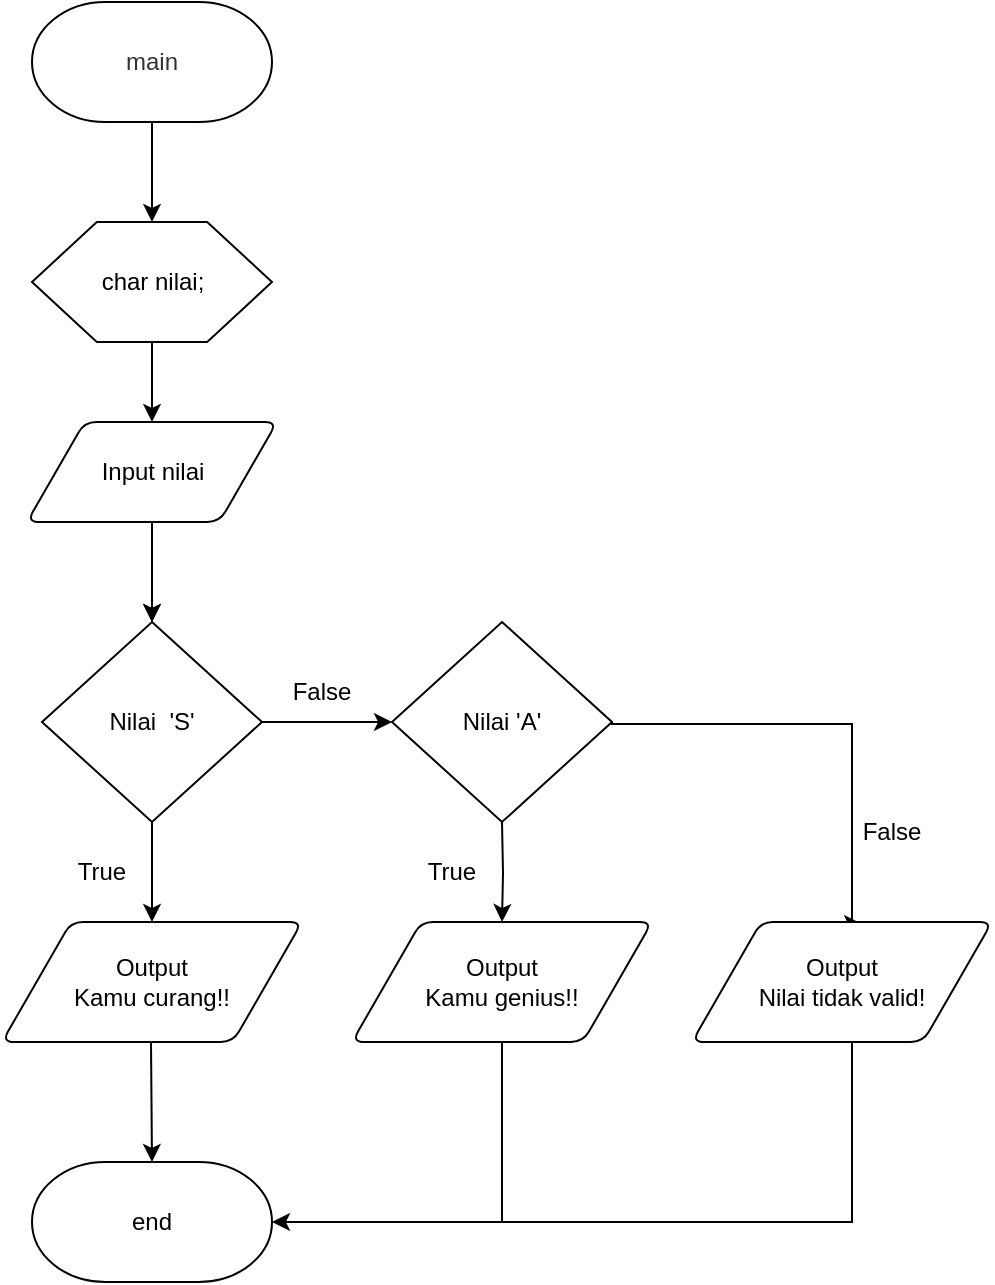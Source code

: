 <mxfile version="21.8.2" type="device">
  <diagram name="Page-1" id="bOsw9nqrsD_bBNR3ue8Q">
    <mxGraphModel dx="667" dy="820" grid="1" gridSize="10" guides="1" tooltips="1" connect="1" arrows="1" fold="1" page="1" pageScale="1" pageWidth="827" pageHeight="1169" math="0" shadow="0">
      <root>
        <mxCell id="0" />
        <mxCell id="1" parent="0" />
        <mxCell id="wiBSHBN3SHqBTRkv2X46-7" style="edgeStyle=orthogonalEdgeStyle;rounded=0;orthogonalLoop=1;jettySize=auto;html=1;entryX=0.5;entryY=0;entryDx=0;entryDy=0;fontFamily=Helvetica;strokeWidth=1;fillColor=#f5f5f5;strokeColor=#000000;shadow=0;" parent="1" source="wiBSHBN3SHqBTRkv2X46-2" target="wiBSHBN3SHqBTRkv2X46-6" edge="1">
          <mxGeometry relative="1" as="geometry" />
        </mxCell>
        <mxCell id="wiBSHBN3SHqBTRkv2X46-2" value="main" style="strokeWidth=1;html=1;shape=mxgraph.flowchart.terminator;whiteSpace=wrap;fontFamily=Helvetica;fillColor=#ffffff;fontColor=#333333;strokeColor=#000000;" parent="1" vertex="1">
          <mxGeometry x="120" y="110" width="120" height="60" as="geometry" />
        </mxCell>
        <mxCell id="wiBSHBN3SHqBTRkv2X46-6" value="char nilai;" style="verticalLabelPosition=middle;verticalAlign=middle;html=1;shape=hexagon;perimeter=hexagonPerimeter2;arcSize=6;size=0.27;fontFamily=Helvetica;labelPosition=center;align=center;strokeWidth=1;" parent="1" vertex="1">
          <mxGeometry x="120" y="220" width="120" height="60" as="geometry" />
        </mxCell>
        <mxCell id="wiBSHBN3SHqBTRkv2X46-14" value="Output&lt;br&gt;Kamu curang!!" style="shape=parallelogram;html=1;strokeWidth=1;perimeter=parallelogramPerimeter;whiteSpace=wrap;rounded=1;arcSize=12;size=0.23;fontFamily=Helvetica;" parent="1" vertex="1">
          <mxGeometry x="105" y="570" width="150" height="60" as="geometry" />
        </mxCell>
        <mxCell id="wiBSHBN3SHqBTRkv2X46-16" value="end" style="strokeWidth=1;html=1;shape=mxgraph.flowchart.terminator;whiteSpace=wrap;fontFamily=Helvetica;" parent="1" vertex="1">
          <mxGeometry x="120" y="690" width="120" height="60" as="geometry" />
        </mxCell>
        <mxCell id="-0l5DUAA4vOfdjbImzqf-3" value="Nilai&amp;nbsp; &#39;S&#39;" style="strokeWidth=1;html=1;shape=mxgraph.flowchart.decision;whiteSpace=wrap;strokeColor=default;" parent="1" vertex="1">
          <mxGeometry x="125" y="420" width="110" height="100" as="geometry" />
        </mxCell>
        <mxCell id="-0l5DUAA4vOfdjbImzqf-18" value="True&lt;br&gt;" style="text;html=1;strokeColor=none;fillColor=none;align=center;verticalAlign=middle;whiteSpace=wrap;rounded=0;" parent="1" vertex="1">
          <mxGeometry x="125" y="530" width="60" height="30" as="geometry" />
        </mxCell>
        <mxCell id="-0l5DUAA4vOfdjbImzqf-19" value="False" style="text;html=1;strokeColor=none;fillColor=none;align=center;verticalAlign=middle;whiteSpace=wrap;rounded=0;" parent="1" vertex="1">
          <mxGeometry x="235" y="440" width="60" height="30" as="geometry" />
        </mxCell>
        <mxCell id="yroZsAI1TZclIp63O1wr-6" value="" style="edgeStyle=orthogonalEdgeStyle;rounded=0;orthogonalLoop=1;jettySize=auto;html=1;" edge="1" parent="1" source="yroZsAI1TZclIp63O1wr-2" target="-0l5DUAA4vOfdjbImzqf-3">
          <mxGeometry relative="1" as="geometry" />
        </mxCell>
        <mxCell id="yroZsAI1TZclIp63O1wr-2" value="Input nilai" style="shape=parallelogram;html=1;strokeWidth=1;perimeter=parallelogramPerimeter;whiteSpace=wrap;rounded=1;arcSize=12;size=0.23;fontFamily=Helvetica;" vertex="1" parent="1">
          <mxGeometry x="117.5" y="320" width="125" height="50" as="geometry" />
        </mxCell>
        <mxCell id="yroZsAI1TZclIp63O1wr-3" style="edgeStyle=orthogonalEdgeStyle;rounded=0;orthogonalLoop=1;jettySize=auto;html=1;entryX=0.5;entryY=0;entryDx=0;entryDy=0;fontFamily=Helvetica;strokeWidth=1;fillColor=#f5f5f5;strokeColor=#000000;shadow=0;" edge="1" parent="1" source="wiBSHBN3SHqBTRkv2X46-6" target="yroZsAI1TZclIp63O1wr-2">
          <mxGeometry relative="1" as="geometry">
            <mxPoint x="179.5" y="280" as="sourcePoint" />
            <mxPoint x="179.5" y="320" as="targetPoint" />
          </mxGeometry>
        </mxCell>
        <mxCell id="yroZsAI1TZclIp63O1wr-5" style="edgeStyle=orthogonalEdgeStyle;rounded=0;orthogonalLoop=1;jettySize=auto;html=1;entryX=0.5;entryY=0;entryDx=0;entryDy=0;fontFamily=Helvetica;strokeWidth=1;fillColor=#f5f5f5;strokeColor=#000000;shadow=0;entryPerimeter=0;" edge="1" parent="1" source="yroZsAI1TZclIp63O1wr-2" target="-0l5DUAA4vOfdjbImzqf-3">
          <mxGeometry relative="1" as="geometry">
            <mxPoint x="179.5" y="370" as="sourcePoint" />
            <mxPoint x="179.5" y="410" as="targetPoint" />
          </mxGeometry>
        </mxCell>
        <mxCell id="yroZsAI1TZclIp63O1wr-8" style="edgeStyle=orthogonalEdgeStyle;rounded=0;orthogonalLoop=1;jettySize=auto;html=1;fontFamily=Helvetica;strokeWidth=1;fillColor=#f5f5f5;strokeColor=#000000;shadow=0;" edge="1" parent="1" source="-0l5DUAA4vOfdjbImzqf-3" target="yroZsAI1TZclIp63O1wr-9">
          <mxGeometry relative="1" as="geometry">
            <mxPoint x="179.5" y="520" as="sourcePoint" />
            <mxPoint x="180" y="560" as="targetPoint" />
          </mxGeometry>
        </mxCell>
        <mxCell id="yroZsAI1TZclIp63O1wr-9" value="Nilai &#39;A&#39;" style="strokeWidth=1;html=1;shape=mxgraph.flowchart.decision;whiteSpace=wrap;strokeColor=default;" vertex="1" parent="1">
          <mxGeometry x="300" y="420" width="110" height="100" as="geometry" />
        </mxCell>
        <mxCell id="yroZsAI1TZclIp63O1wr-15" style="edgeStyle=orthogonalEdgeStyle;rounded=0;orthogonalLoop=1;jettySize=auto;html=1;fontFamily=Helvetica;strokeWidth=1;fillColor=#f5f5f5;strokeColor=#000000;shadow=0;" edge="1" parent="1" source="-0l5DUAA4vOfdjbImzqf-3" target="wiBSHBN3SHqBTRkv2X46-14">
          <mxGeometry relative="1" as="geometry">
            <mxPoint x="179.5" y="520" as="sourcePoint" />
            <mxPoint x="179.5" y="570" as="targetPoint" />
          </mxGeometry>
        </mxCell>
        <mxCell id="yroZsAI1TZclIp63O1wr-18" style="edgeStyle=orthogonalEdgeStyle;rounded=0;orthogonalLoop=1;jettySize=auto;html=1;fontFamily=Helvetica;strokeWidth=1;fillColor=#f5f5f5;strokeColor=#000000;shadow=0;entryX=0.567;entryY=0.017;entryDx=0;entryDy=0;entryPerimeter=0;" edge="1" parent="1" target="yroZsAI1TZclIp63O1wr-20">
          <mxGeometry relative="1" as="geometry">
            <mxPoint x="410" y="470" as="sourcePoint" />
            <mxPoint x="475" y="470" as="targetPoint" />
            <Array as="points">
              <mxPoint x="410" y="471" />
              <mxPoint x="530" y="471" />
              <mxPoint x="530" y="571" />
            </Array>
          </mxGeometry>
        </mxCell>
        <mxCell id="yroZsAI1TZclIp63O1wr-19" value="Output&lt;br&gt;Kamu genius!!" style="shape=parallelogram;html=1;strokeWidth=1;perimeter=parallelogramPerimeter;whiteSpace=wrap;rounded=1;arcSize=12;size=0.23;fontFamily=Helvetica;" vertex="1" parent="1">
          <mxGeometry x="280" y="570" width="150" height="60" as="geometry" />
        </mxCell>
        <mxCell id="yroZsAI1TZclIp63O1wr-20" value="Output&lt;br&gt;Nilai tidak valid!" style="shape=parallelogram;html=1;strokeWidth=1;perimeter=parallelogramPerimeter;whiteSpace=wrap;rounded=1;arcSize=12;size=0.23;fontFamily=Helvetica;" vertex="1" parent="1">
          <mxGeometry x="450" y="570" width="150" height="60" as="geometry" />
        </mxCell>
        <mxCell id="yroZsAI1TZclIp63O1wr-21" style="edgeStyle=orthogonalEdgeStyle;rounded=0;orthogonalLoop=1;jettySize=auto;html=1;fontFamily=Helvetica;strokeWidth=1;fillColor=#f5f5f5;strokeColor=#000000;shadow=0;" edge="1" parent="1" target="yroZsAI1TZclIp63O1wr-19">
          <mxGeometry relative="1" as="geometry">
            <mxPoint x="355" y="520" as="sourcePoint" />
            <mxPoint x="354.5" y="570" as="targetPoint" />
          </mxGeometry>
        </mxCell>
        <mxCell id="yroZsAI1TZclIp63O1wr-22" value="False" style="text;html=1;strokeColor=none;fillColor=none;align=center;verticalAlign=middle;whiteSpace=wrap;rounded=0;" vertex="1" parent="1">
          <mxGeometry x="520" y="510" width="60" height="30" as="geometry" />
        </mxCell>
        <mxCell id="yroZsAI1TZclIp63O1wr-23" value="True&lt;br&gt;" style="text;html=1;strokeColor=none;fillColor=none;align=center;verticalAlign=middle;whiteSpace=wrap;rounded=0;" vertex="1" parent="1">
          <mxGeometry x="300" y="530" width="60" height="30" as="geometry" />
        </mxCell>
        <mxCell id="yroZsAI1TZclIp63O1wr-25" style="edgeStyle=orthogonalEdgeStyle;rounded=0;orthogonalLoop=1;jettySize=auto;html=1;fontFamily=Helvetica;strokeWidth=1;fillColor=#f5f5f5;strokeColor=#000000;shadow=0;entryX=0.5;entryY=0;entryDx=0;entryDy=0;entryPerimeter=0;" edge="1" parent="1" target="wiBSHBN3SHqBTRkv2X46-16">
          <mxGeometry relative="1" as="geometry">
            <mxPoint x="179.5" y="630" as="sourcePoint" />
            <mxPoint x="179.5" y="680" as="targetPoint" />
          </mxGeometry>
        </mxCell>
        <mxCell id="yroZsAI1TZclIp63O1wr-28" style="edgeStyle=orthogonalEdgeStyle;rounded=0;orthogonalLoop=1;jettySize=auto;html=1;fontFamily=Helvetica;strokeWidth=1;fillColor=#f5f5f5;strokeColor=#000000;shadow=0;entryX=1;entryY=0.5;entryDx=0;entryDy=0;entryPerimeter=0;" edge="1" parent="1" target="wiBSHBN3SHqBTRkv2X46-16">
          <mxGeometry relative="1" as="geometry">
            <mxPoint x="530" y="630" as="sourcePoint" />
            <mxPoint x="530" y="720" as="targetPoint" />
            <Array as="points">
              <mxPoint x="530" y="720" />
            </Array>
          </mxGeometry>
        </mxCell>
        <mxCell id="yroZsAI1TZclIp63O1wr-31" value="" style="endArrow=none;html=1;rounded=0;entryX=0.5;entryY=1;entryDx=0;entryDy=0;" edge="1" parent="1" target="yroZsAI1TZclIp63O1wr-19">
          <mxGeometry width="50" height="50" relative="1" as="geometry">
            <mxPoint x="355" y="720" as="sourcePoint" />
            <mxPoint x="380" y="630" as="targetPoint" />
          </mxGeometry>
        </mxCell>
      </root>
    </mxGraphModel>
  </diagram>
</mxfile>

